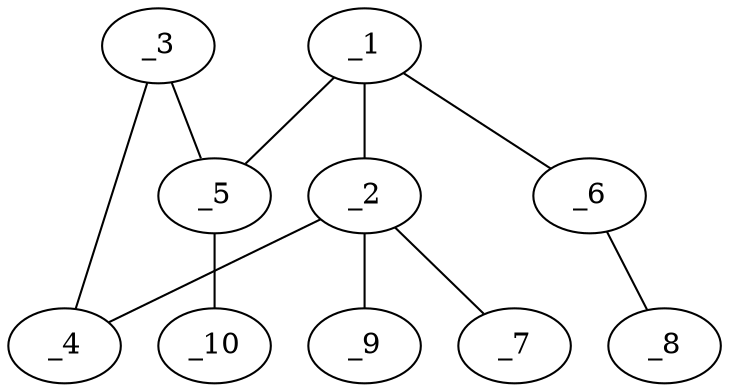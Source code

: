 graph molid686466 {
	_1	 [charge=0,
		chem=1,
		symbol="C  ",
		x="3.6942",
		y="0.1816"];
	_2	 [charge=0,
		chem=1,
		symbol="C  ",
		x="4.5032",
		y="0.7694"];
	_1 -- _2	 [valence=1];
	_5	 [charge=0,
		chem=1,
		symbol="C  ",
		x="4.0032",
		y="-0.7694"];
	_1 -- _5	 [valence=1];
	_6	 [charge=0,
		chem=4,
		symbol="N  ",
		x="2.7431",
		y="0.4907"];
	_1 -- _6	 [valence=2];
	_4	 [charge=0,
		chem=2,
		symbol="O  ",
		x="5.3122",
		y="0.1816"];
	_2 -- _4	 [valence=1];
	_7	 [charge=0,
		chem=2,
		symbol="O  ",
		x="3.9154",
		y="1.5784"];
	_2 -- _7	 [valence=1];
	_9	 [charge=0,
		chem=1,
		symbol="C  ",
		x="5.091",
		y="1.5784"];
	_2 -- _9	 [valence=1];
	_3	 [charge=0,
		chem=4,
		symbol="N  ",
		x="5.0032",
		y="-0.7694"];
	_3 -- _4	 [valence=1];
	_3 -- _5	 [valence=2];
	_10	 [charge=0,
		chem=1,
		symbol="C  ",
		x="3.4154",
		y="-1.5784"];
	_5 -- _10	 [valence=1];
	_8	 [charge=0,
		chem=2,
		symbol="O  ",
		x=2,
		y="-0.1785"];
	_6 -- _8	 [valence=1];
}
